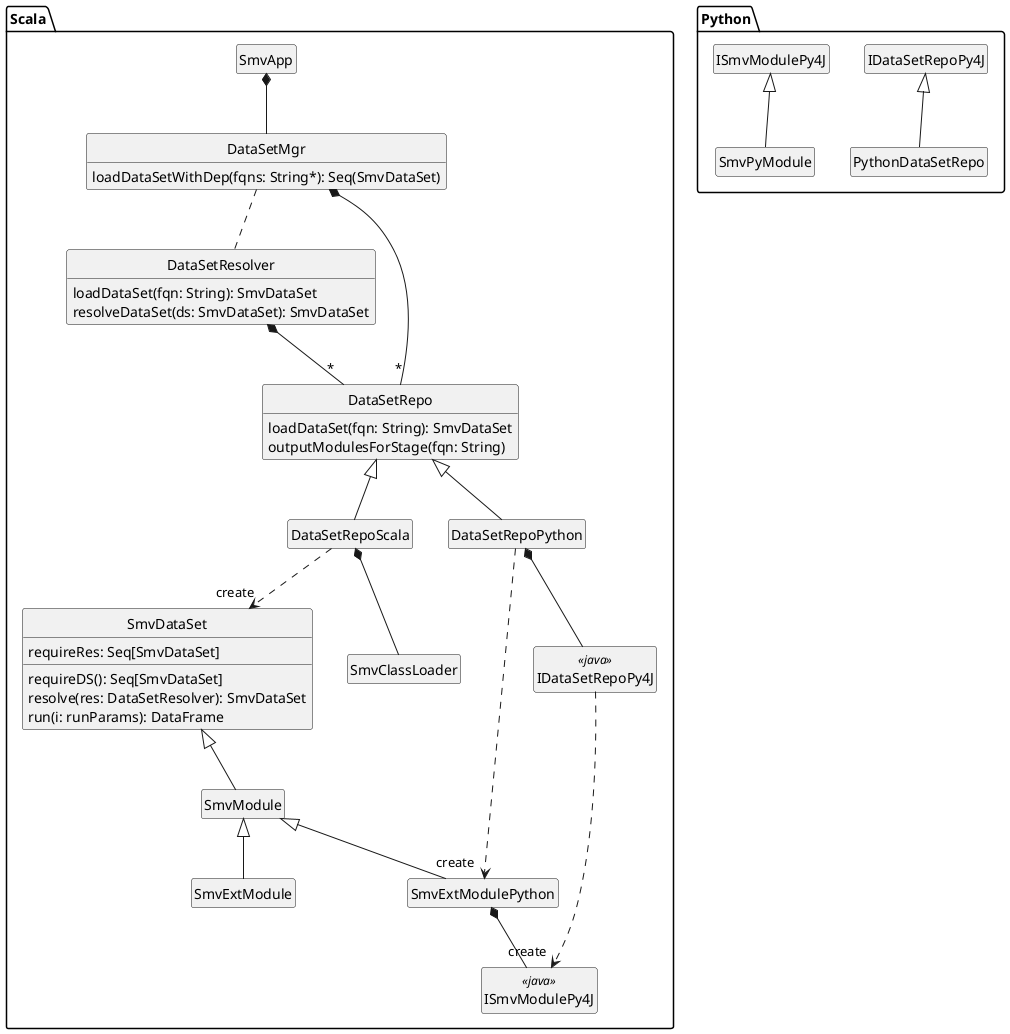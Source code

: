 @startuml

hide empty methods
hide empty fields
hide circle

package Scala {
  class SmvApp
  class DataSetMgr {
    loadDataSetWithDep(fqns: String*): Seq(SmvDataSet)
  }
  class DataSetResolver {
    loadDataSet(fqn: String): SmvDataSet
    resolveDataSet(ds: SmvDataSet): SmvDataSet
  }
  class DataSetRepo {
    loadDataSet(fqn: String): SmvDataSet
    outputModulesForStage(fqn: String)
  }
  together {
    class DataSetRepoScala extends DataSetRepo
    class DataSetRepoPython extends DataSetRepo
  }
  class IDataSetRepoPy4J <<java>>
  class SmvDataSet {
    requireDS(): Seq[SmvDataSet]
    resolve(res: DataSetResolver): SmvDataSet
    run(i: runParams): DataFrame
    requireRes: Seq[SmvDataSet]
  }
  class SmvModule extends SmvDataSet
  class SmvExtModule extends SmvModule
  class SmvExtModulePython extends SmvModule
  class ISmvModulePy4J <<java>>

  SmvApp *-- DataSetMgr
  DataSetMgr .. DataSetResolver
  DataSetMgr *-- "*" DataSetRepo
  DataSetResolver *-- "*"   DataSetRepo
  DataSetRepoScala ..> "create " SmvDataSet
  DataSetRepoScala *-- SmvClassLoader
  SmvExtModulePython *-- ISmvModulePy4J
  DataSetRepoPython *-- IDataSetRepoPy4J
  DataSetRepoPython ..> "create " SmvExtModulePython
  IDataSetRepoPy4J ..> "create " ISmvModulePy4J
}

package Python {
  class PythonDataSetRepo extends IDataSetRepoPy4J
  class SmvPyModule extends ISmvModulePy4J
}

@enduml

